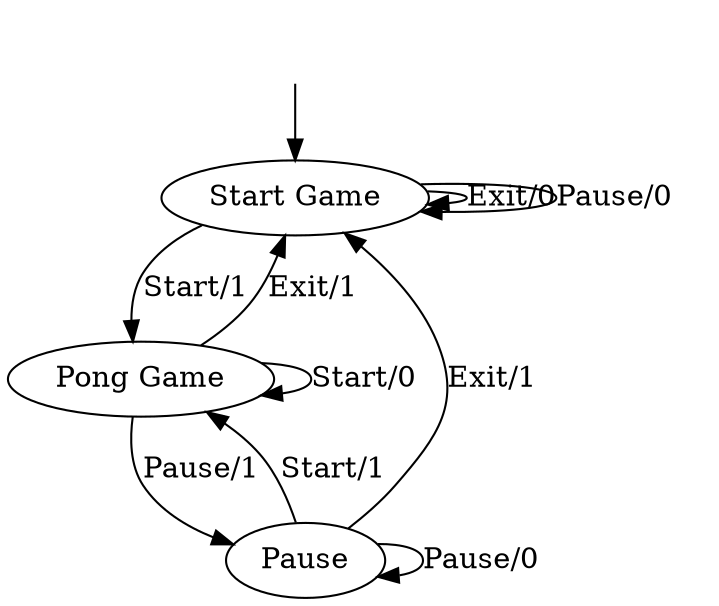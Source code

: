 digraph{
    graph [version="P"];

__start0 [label="" shape="none"];
__start0 -> s0;

s0 [label="Start Game"]
s1 [label="Pong Game"]
s2 [label="Pause"]

s0 -> s1 [label="Start/1"]
s0 -> s0 [label="Exit/0"]
s0 -> s0 [label="Pause/0"] 
s1 -> s1 [label="Start/0"] 
s1 -> s0 [label="Exit/1"]
s1 -> s2 [label="Pause/1"]
s2  -> s1 [label="Start/1"]
s2  -> s0 [label="Exit/1"]
s2  -> s2 [label="Pause/0"] 
}


